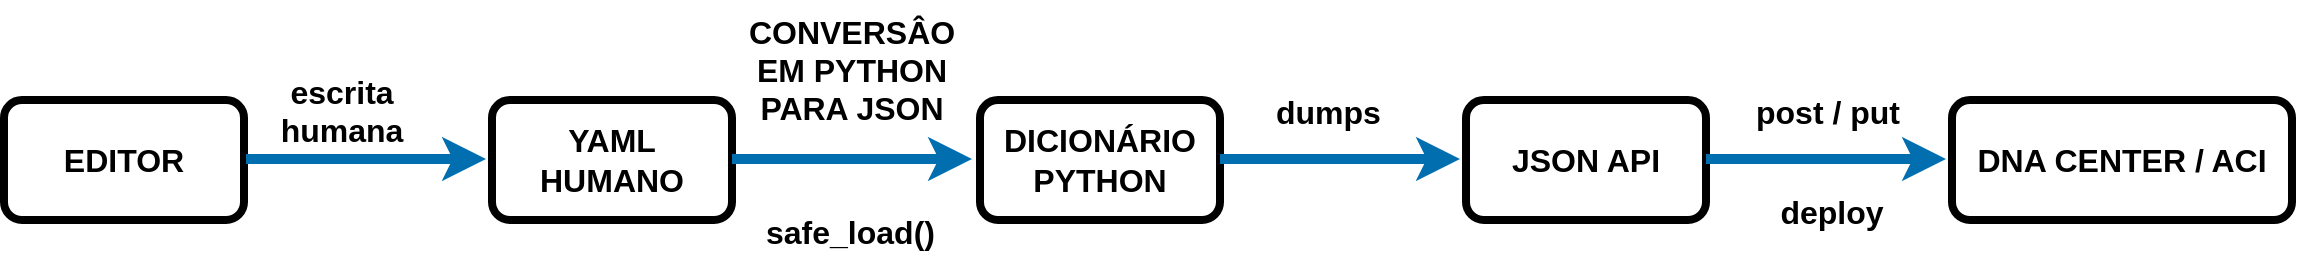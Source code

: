 <mxfile version="27.0.5">
  <diagram name="Page-1" id="ZlzabPiTbaUQpChFesmF">
    <mxGraphModel dx="1186" dy="721" grid="1" gridSize="10" guides="1" tooltips="1" connect="1" arrows="1" fold="1" page="1" pageScale="1" pageWidth="850" pageHeight="1100" math="0" shadow="0">
      <root>
        <mxCell id="0" />
        <mxCell id="1" parent="0" />
        <mxCell id="X5HH1Tl0bPug6Kl7a2SG-1" value="&lt;font style=&quot;font-size: 16px;&quot;&gt;&lt;b&gt;EDITOR&lt;/b&gt;&lt;/font&gt;" style="rounded=1;whiteSpace=wrap;html=1;gradientColor=none;strokeWidth=4;strokeColor=light-dark(#000000,#66B2FF);" parent="1" vertex="1">
          <mxGeometry x="36" y="170" width="120" height="60" as="geometry" />
        </mxCell>
        <mxCell id="X5HH1Tl0bPug6Kl7a2SG-2" value="&lt;b&gt;&lt;font style=&quot;font-size: 16px;&quot;&gt;YAML HUMANO&lt;/font&gt;&lt;/b&gt;" style="rounded=1;whiteSpace=wrap;html=1;gradientColor=none;strokeWidth=4;strokeColor=light-dark(#000000,#66B2FF);" parent="1" vertex="1">
          <mxGeometry x="280" y="170" width="120" height="60" as="geometry" />
        </mxCell>
        <mxCell id="X5HH1Tl0bPug6Kl7a2SG-3" value="&lt;b&gt;&lt;font style=&quot;font-size: 16px;&quot;&gt;DICIONÁRIO PYTHON&lt;/font&gt;&lt;/b&gt;" style="rounded=1;whiteSpace=wrap;html=1;gradientColor=none;strokeWidth=4;strokeColor=light-dark(#000000,#66B2FF);" parent="1" vertex="1">
          <mxGeometry x="524" y="170" width="120" height="60" as="geometry" />
        </mxCell>
        <mxCell id="X5HH1Tl0bPug6Kl7a2SG-4" value="&lt;b&gt;&lt;font style=&quot;font-size: 16px;&quot;&gt;JSON API&lt;/font&gt;&lt;/b&gt;" style="rounded=1;whiteSpace=wrap;html=1;gradientColor=none;strokeWidth=4;strokeColor=light-dark(#000000,#66B2FF);" parent="1" vertex="1">
          <mxGeometry x="767" y="170" width="120" height="60" as="geometry" />
        </mxCell>
        <mxCell id="X5HH1Tl0bPug6Kl7a2SG-5" value="&lt;b&gt;&lt;font style=&quot;font-size: 16px;&quot;&gt;DNA CENTER / ACI&lt;/font&gt;&lt;/b&gt;" style="rounded=1;whiteSpace=wrap;html=1;gradientColor=none;strokeWidth=4;strokeColor=light-dark(#000000,#66B2FF);" parent="1" vertex="1">
          <mxGeometry x="1010" y="170" width="170" height="60" as="geometry" />
        </mxCell>
        <mxCell id="X5HH1Tl0bPug6Kl7a2SG-6" value="&lt;font style=&quot;font-size: 16px;&quot;&gt;&lt;b&gt;dumps&lt;/b&gt;&lt;/font&gt;" style="text;html=1;whiteSpace=wrap;overflow=hidden;rounded=0;" parent="1" vertex="1">
          <mxGeometry x="670" y="160" width="60" height="30" as="geometry" />
        </mxCell>
        <mxCell id="X5HH1Tl0bPug6Kl7a2SG-7" value="" style="endArrow=classic;html=1;rounded=0;strokeWidth=5;fillColor=#1ba1e2;strokeColor=#006EAF;" parent="1" edge="1">
          <mxGeometry width="50" height="50" relative="1" as="geometry">
            <mxPoint x="400" y="199.5" as="sourcePoint" />
            <mxPoint x="520" y="199.5" as="targetPoint" />
          </mxGeometry>
        </mxCell>
        <mxCell id="X5HH1Tl0bPug6Kl7a2SG-8" value="" style="endArrow=classic;html=1;rounded=0;strokeWidth=5;fillColor=#1ba1e2;strokeColor=#006EAF;" parent="1" edge="1">
          <mxGeometry width="50" height="50" relative="1" as="geometry">
            <mxPoint x="157" y="199.5" as="sourcePoint" />
            <mxPoint x="277" y="199.5" as="targetPoint" />
          </mxGeometry>
        </mxCell>
        <mxCell id="X5HH1Tl0bPug6Kl7a2SG-9" value="" style="endArrow=classic;html=1;rounded=0;strokeWidth=5;fillColor=#1ba1e2;strokeColor=#006EAF;" parent="1" edge="1">
          <mxGeometry width="50" height="50" relative="1" as="geometry">
            <mxPoint x="644" y="199.5" as="sourcePoint" />
            <mxPoint x="764" y="199.5" as="targetPoint" />
          </mxGeometry>
        </mxCell>
        <mxCell id="X5HH1Tl0bPug6Kl7a2SG-10" value="" style="endArrow=classic;html=1;rounded=0;strokeWidth=5;fillColor=#1ba1e2;strokeColor=#006EAF;" parent="1" edge="1">
          <mxGeometry width="50" height="50" relative="1" as="geometry">
            <mxPoint x="887" y="199.5" as="sourcePoint" />
            <mxPoint x="1007" y="199.5" as="targetPoint" />
          </mxGeometry>
        </mxCell>
        <mxCell id="X5HH1Tl0bPug6Kl7a2SG-11" value="&lt;div align=&quot;center&quot;&gt;&lt;font style=&quot;font-size: 16px;&quot;&gt;CONVERSÂO EM PYTHON PARA JSON&lt;/font&gt;&lt;/div&gt;" style="text;html=1;whiteSpace=wrap;overflow=hidden;rounded=0;align=center;fontStyle=1" parent="1" vertex="1">
          <mxGeometry x="400" y="120" width="120" height="60" as="geometry" />
        </mxCell>
        <mxCell id="X5HH1Tl0bPug6Kl7a2SG-12" value="&lt;font style=&quot;font-size: 16px;&quot;&gt;&lt;b&gt;&lt;font&gt;post / put&lt;/font&gt;&lt;/b&gt;&lt;/font&gt;" style="text;html=1;whiteSpace=wrap;overflow=hidden;rounded=0;" parent="1" vertex="1">
          <mxGeometry x="910" y="160" width="80" height="30" as="geometry" />
        </mxCell>
        <mxCell id="L7BG2Ehc3fDWZeo9WnkU-1" value="&lt;b&gt;&lt;font style=&quot;font-size: 16px;&quot;&gt;escrita humana&lt;/font&gt;&lt;/b&gt;" style="text;html=1;whiteSpace=wrap;overflow=hidden;rounded=0;align=center;" vertex="1" parent="1">
          <mxGeometry x="170" y="150" width="70" height="50" as="geometry" />
        </mxCell>
        <mxCell id="L7BG2Ehc3fDWZeo9WnkU-2" value="&lt;b&gt;&lt;font style=&quot;font-size: 16px;&quot;&gt;safe_load()&lt;/font&gt;&lt;/b&gt;" style="text;html=1;whiteSpace=wrap;overflow=hidden;rounded=0;" vertex="1" parent="1">
          <mxGeometry x="415" y="220" width="90" height="30" as="geometry" />
        </mxCell>
        <mxCell id="L7BG2Ehc3fDWZeo9WnkU-3" value="&lt;b&gt;&lt;font style=&quot;font-size: 16px;&quot;&gt;deploy&lt;/font&gt;&lt;/b&gt;" style="text;html=1;whiteSpace=wrap;overflow=hidden;rounded=0;align=center;" vertex="1" parent="1">
          <mxGeometry x="910" y="210" width="80" height="30" as="geometry" />
        </mxCell>
      </root>
    </mxGraphModel>
  </diagram>
</mxfile>

